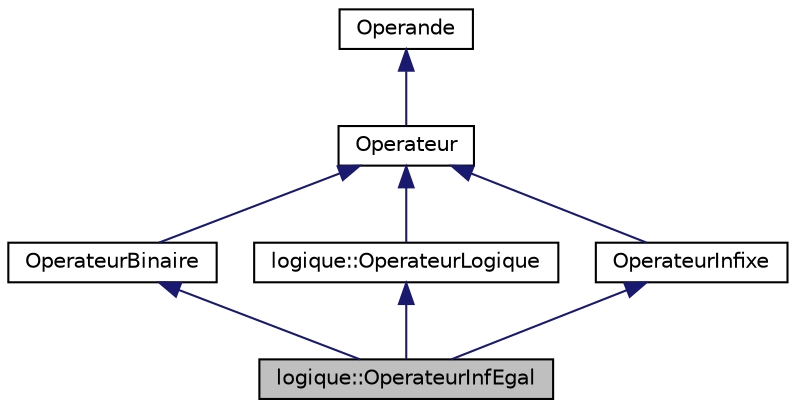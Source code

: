 digraph "logique::OperateurInfEgal"
{
  edge [fontname="Helvetica",fontsize="10",labelfontname="Helvetica",labelfontsize="10"];
  node [fontname="Helvetica",fontsize="10",shape=record];
  Node1 [label="logique::OperateurInfEgal",height=0.2,width=0.4,color="black", fillcolor="grey75", style="filled", fontcolor="black"];
  Node2 -> Node1 [dir="back",color="midnightblue",fontsize="10",style="solid",fontname="Helvetica"];
  Node2 [label="OperateurBinaire",height=0.2,width=0.4,color="black", fillcolor="white", style="filled",URL="$class_operateur_binaire.html"];
  Node3 -> Node2 [dir="back",color="midnightblue",fontsize="10",style="solid",fontname="Helvetica"];
  Node3 [label="Operateur",height=0.2,width=0.4,color="black", fillcolor="white", style="filled",URL="$class_operateur.html",tooltip="classe la plus abstraite des opérateurs "];
  Node4 -> Node3 [dir="back",color="midnightblue",fontsize="10",style="solid",fontname="Helvetica"];
  Node4 [label="Operande",height=0.2,width=0.4,color="black", fillcolor="white", style="filled",URL="$class_operande.html"];
  Node5 -> Node1 [dir="back",color="midnightblue",fontsize="10",style="solid",fontname="Helvetica"];
  Node5 [label="logique::OperateurLogique",height=0.2,width=0.4,color="black", fillcolor="white", style="filled",URL="$classlogique_1_1_operateur_logique.html"];
  Node3 -> Node5 [dir="back",color="midnightblue",fontsize="10",style="solid",fontname="Helvetica"];
  Node6 -> Node1 [dir="back",color="midnightblue",fontsize="10",style="solid",fontname="Helvetica"];
  Node6 [label="OperateurInfixe",height=0.2,width=0.4,color="black", fillcolor="white", style="filled",URL="$class_operateur_infixe.html",tooltip="Une classe utile pour les expressions Permet la spécialisation d&#39;un opérateur pour son traitement d&#39;e..."];
  Node3 -> Node6 [dir="back",color="midnightblue",fontsize="10",style="solid",fontname="Helvetica"];
}
